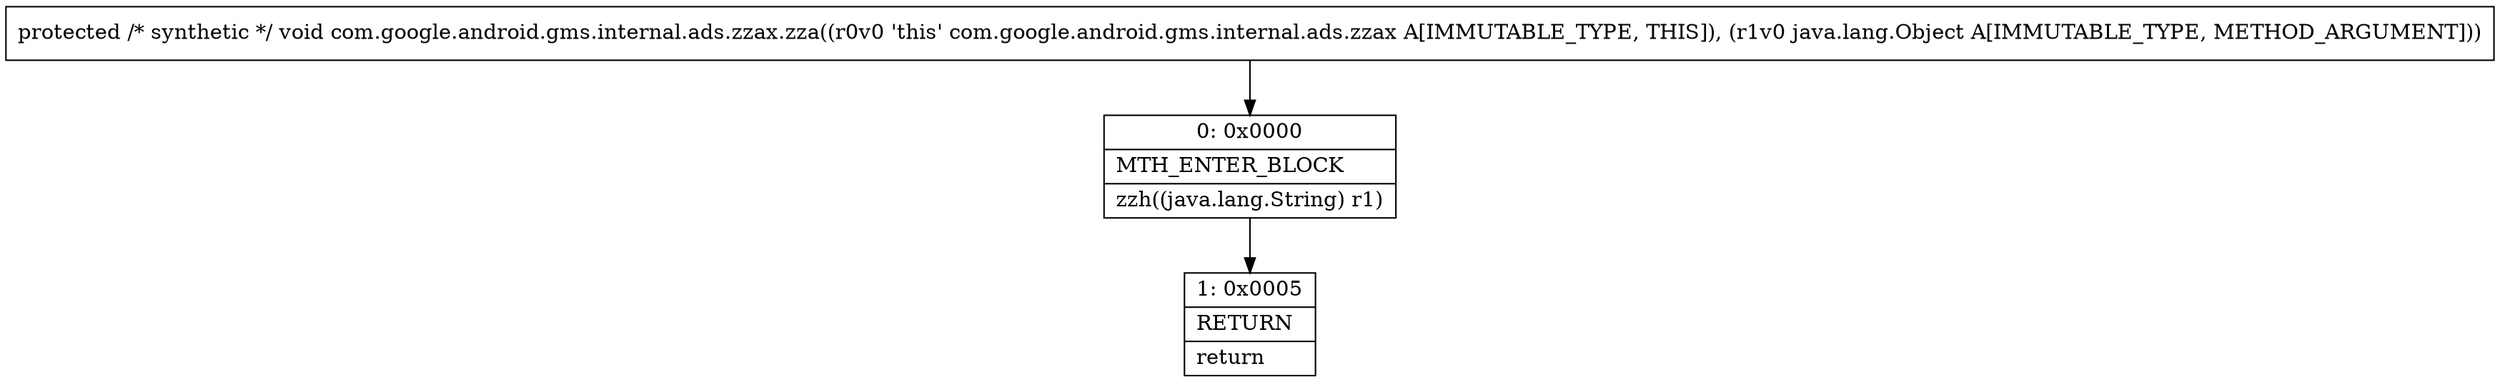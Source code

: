 digraph "CFG forcom.google.android.gms.internal.ads.zzax.zza(Ljava\/lang\/Object;)V" {
Node_0 [shape=record,label="{0\:\ 0x0000|MTH_ENTER_BLOCK\l|zzh((java.lang.String) r1)\l}"];
Node_1 [shape=record,label="{1\:\ 0x0005|RETURN\l|return\l}"];
MethodNode[shape=record,label="{protected \/* synthetic *\/ void com.google.android.gms.internal.ads.zzax.zza((r0v0 'this' com.google.android.gms.internal.ads.zzax A[IMMUTABLE_TYPE, THIS]), (r1v0 java.lang.Object A[IMMUTABLE_TYPE, METHOD_ARGUMENT])) }"];
MethodNode -> Node_0;
Node_0 -> Node_1;
}

